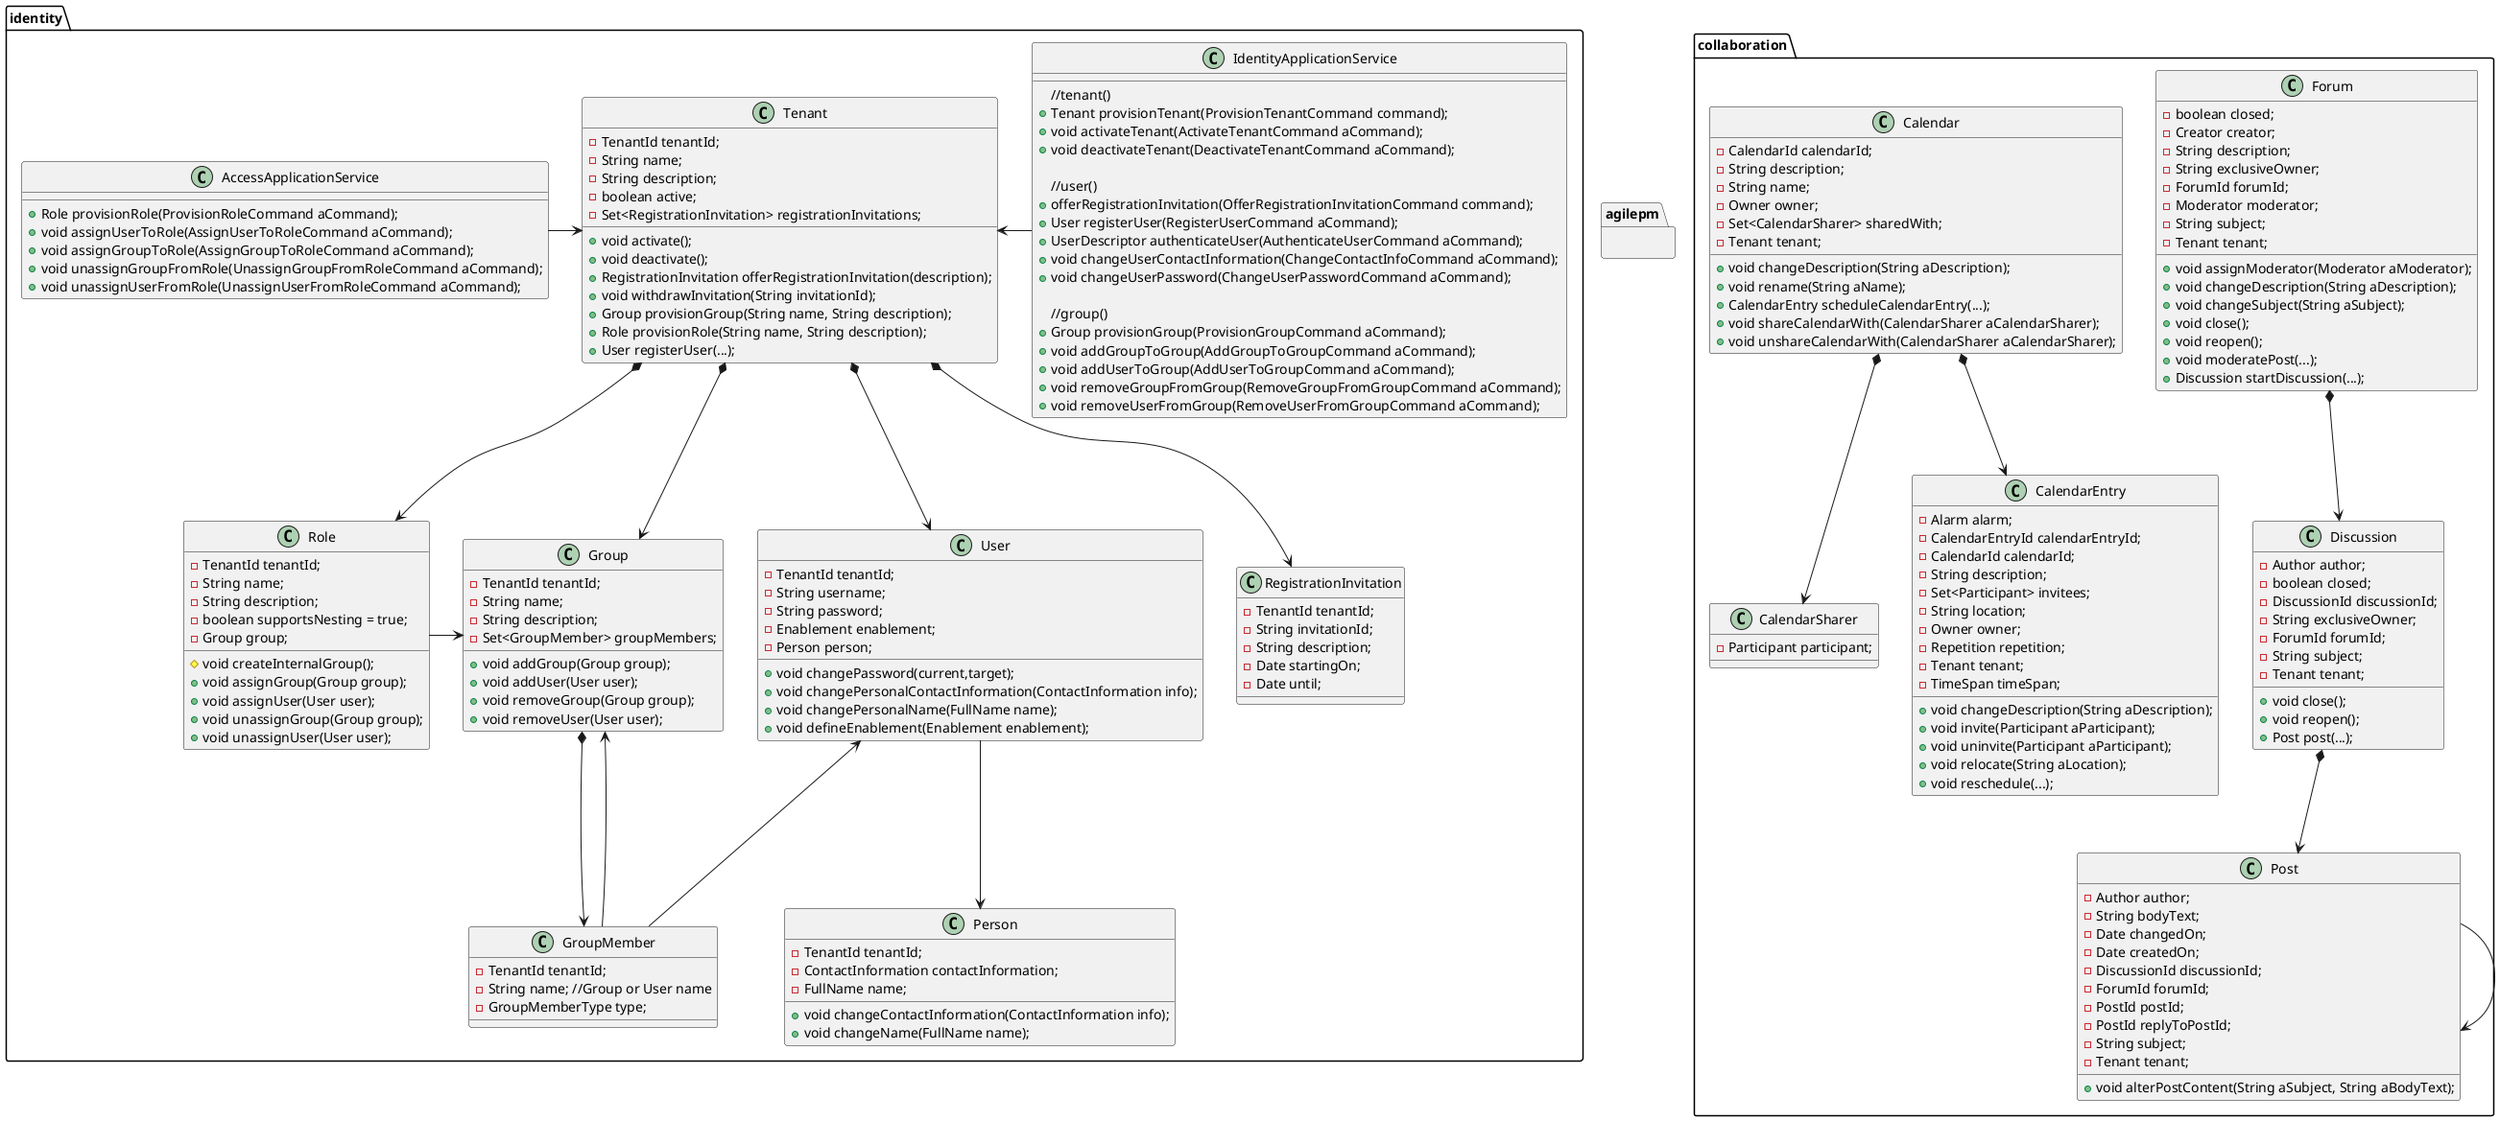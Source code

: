 @startuml

package identity{

class IdentityApplicationService{

    //tenant()
    + Tenant provisionTenant(ProvisionTenantCommand command);
    + void activateTenant(ActivateTenantCommand aCommand);
    + void deactivateTenant(DeactivateTenantCommand aCommand);

    //user()
    + offerRegistrationInvitation(OfferRegistrationInvitationCommand command);
    + User registerUser(RegisterUserCommand aCommand);
    + UserDescriptor authenticateUser(AuthenticateUserCommand aCommand);
    + void changeUserContactInformation(ChangeContactInfoCommand aCommand);
    + void changeUserPassword(ChangeUserPasswordCommand aCommand);

    //group()
    + Group provisionGroup(ProvisionGroupCommand aCommand);
    + void addGroupToGroup(AddGroupToGroupCommand aCommand);
    + void addUserToGroup(AddUserToGroupCommand aCommand);
    + void removeGroupFromGroup(RemoveGroupFromGroupCommand aCommand);
    + void removeUserFromGroup(RemoveUserFromGroupCommand aCommand);

}

class AccessApplicationService{

    + Role provisionRole(ProvisionRoleCommand aCommand);
    + void assignUserToRole(AssignUserToRoleCommand aCommand);
    + void assignGroupToRole(AssignGroupToRoleCommand aCommand);
    + void unassignGroupFromRole(UnassignGroupFromRoleCommand aCommand);
    + void unassignUserFromRole(UnassignUserFromRoleCommand aCommand);

}

IdentityApplicationService -left-> Tenant
AccessApplicationService -right-> Tenant

class Tenant{
    - TenantId tenantId;
    - String name;
    - String description;
    - boolean active;
    - Set<RegistrationInvitation> registrationInvitations;

    + void activate();
    + void deactivate();
    + RegistrationInvitation offerRegistrationInvitation(description);
    + void withdrawInvitation(String invitationId);
    + Group provisionGroup(String name, String description);
    + Role provisionRole(String name, String description);
    + User registerUser(...);
}

class RegistrationInvitation{
    - TenantId tenantId;
    - String invitationId;
    - String description;
    - Date startingOn;
    - Date until;
}

class User{
    - TenantId tenantId;
    - String username;
    - String password;
    - Enablement enablement;
    - Person person;

    + void changePassword(current,target);
    + void changePersonalContactInformation(ContactInformation info);
    + void changePersonalName(FullName name);
    + void defineEnablement(Enablement enablement);
}

class Person{
    - TenantId tenantId;
    - ContactInformation contactInformation;
    - FullName name;

    + void changeContactInformation(ContactInformation info);
    + void changeName(FullName name);
}

class Group{
    - TenantId tenantId;
    - String name;
    - String description;
    - Set<GroupMember> groupMembers;

    + void addGroup(Group group);
    + void addUser(User user);
    + void removeGroup(Group group);
    + void removeUser(User user);
}

class GroupMember{
    - TenantId tenantId;
    - String name; //Group or User name
    - GroupMemberType type;
}

class Role{
    - TenantId tenantId;
    - String name;
    - String description;
    - boolean supportsNesting = true;
    - Group group;

    # void createInternalGroup();
    + void assignGroup(Group group);
    + void assignUser(User user);
    + void unassignGroup(Group group);
    + void unassignUser(User user);
}

Tenant *--> RegistrationInvitation
Tenant *--> User
User --> Person
Tenant *--> Role
Tenant *--> Group
Role -right-> Group
Group *--> GroupMember
GroupMember -up-> User
GroupMember -up-> Group


}


package collaboration{

class Forum{
    - boolean closed;
    - Creator creator;
    - String description;
    - String exclusiveOwner;
    - ForumId forumId;
    - Moderator moderator;
    - String subject;
    - Tenant tenant;

    + void assignModerator(Moderator aModerator);
    + void changeDescription(String aDescription);
    + void changeSubject(String aSubject);
    + void close();
    + void reopen();
    + void moderatePost(...);
    + Discussion startDiscussion(...);
}

class Discussion{
    - Author author;
    - boolean closed;
    - DiscussionId discussionId;
    - String exclusiveOwner;
    - ForumId forumId;
    - String subject;
    - Tenant tenant;

    + void close();
    + void reopen(); 
    + Post post(...);   
  
}

class Post{
    - Author author;
    - String bodyText;
    - Date changedOn;
    - Date createdOn;
    - DiscussionId discussionId;
    - ForumId forumId;
    - PostId postId;
    - PostId replyToPostId;
    - String subject;
    - Tenant tenant;
    
    + void alterPostContent(String aSubject, String aBodyText);
}

Forum *--> Discussion
Discussion *--> Post
Post --> Post

class Calendar{
    - CalendarId calendarId;
    - String description;
    - String name;
    - Owner owner;
    - Set<CalendarSharer> sharedWith;
    - Tenant tenant;
    
    + void changeDescription(String aDescription);
    + void rename(String aName);
    + CalendarEntry scheduleCalendarEntry(...);
    + void shareCalendarWith(CalendarSharer aCalendarSharer);
    + void unshareCalendarWith(CalendarSharer aCalendarSharer);
}

class CalendarSharer{
    - Participant participant;
}

class CalendarEntry{
    - Alarm alarm;
    - CalendarEntryId calendarEntryId;
    - CalendarId calendarId;
    - String description;
    - Set<Participant> invitees;
    - String location;
    - Owner owner;
    - Repetition repetition;
    - Tenant tenant;
    - TimeSpan timeSpan;

    + void changeDescription(String aDescription);
    + void invite(Participant aParticipant);
    + void uninvite(Participant aParticipant);
    + void relocate(String aLocation);
    + void reschedule(...);
}

Calendar *--> CalendarSharer
Calendar *--> CalendarEntry

}


package agilepm{

}

@enduml